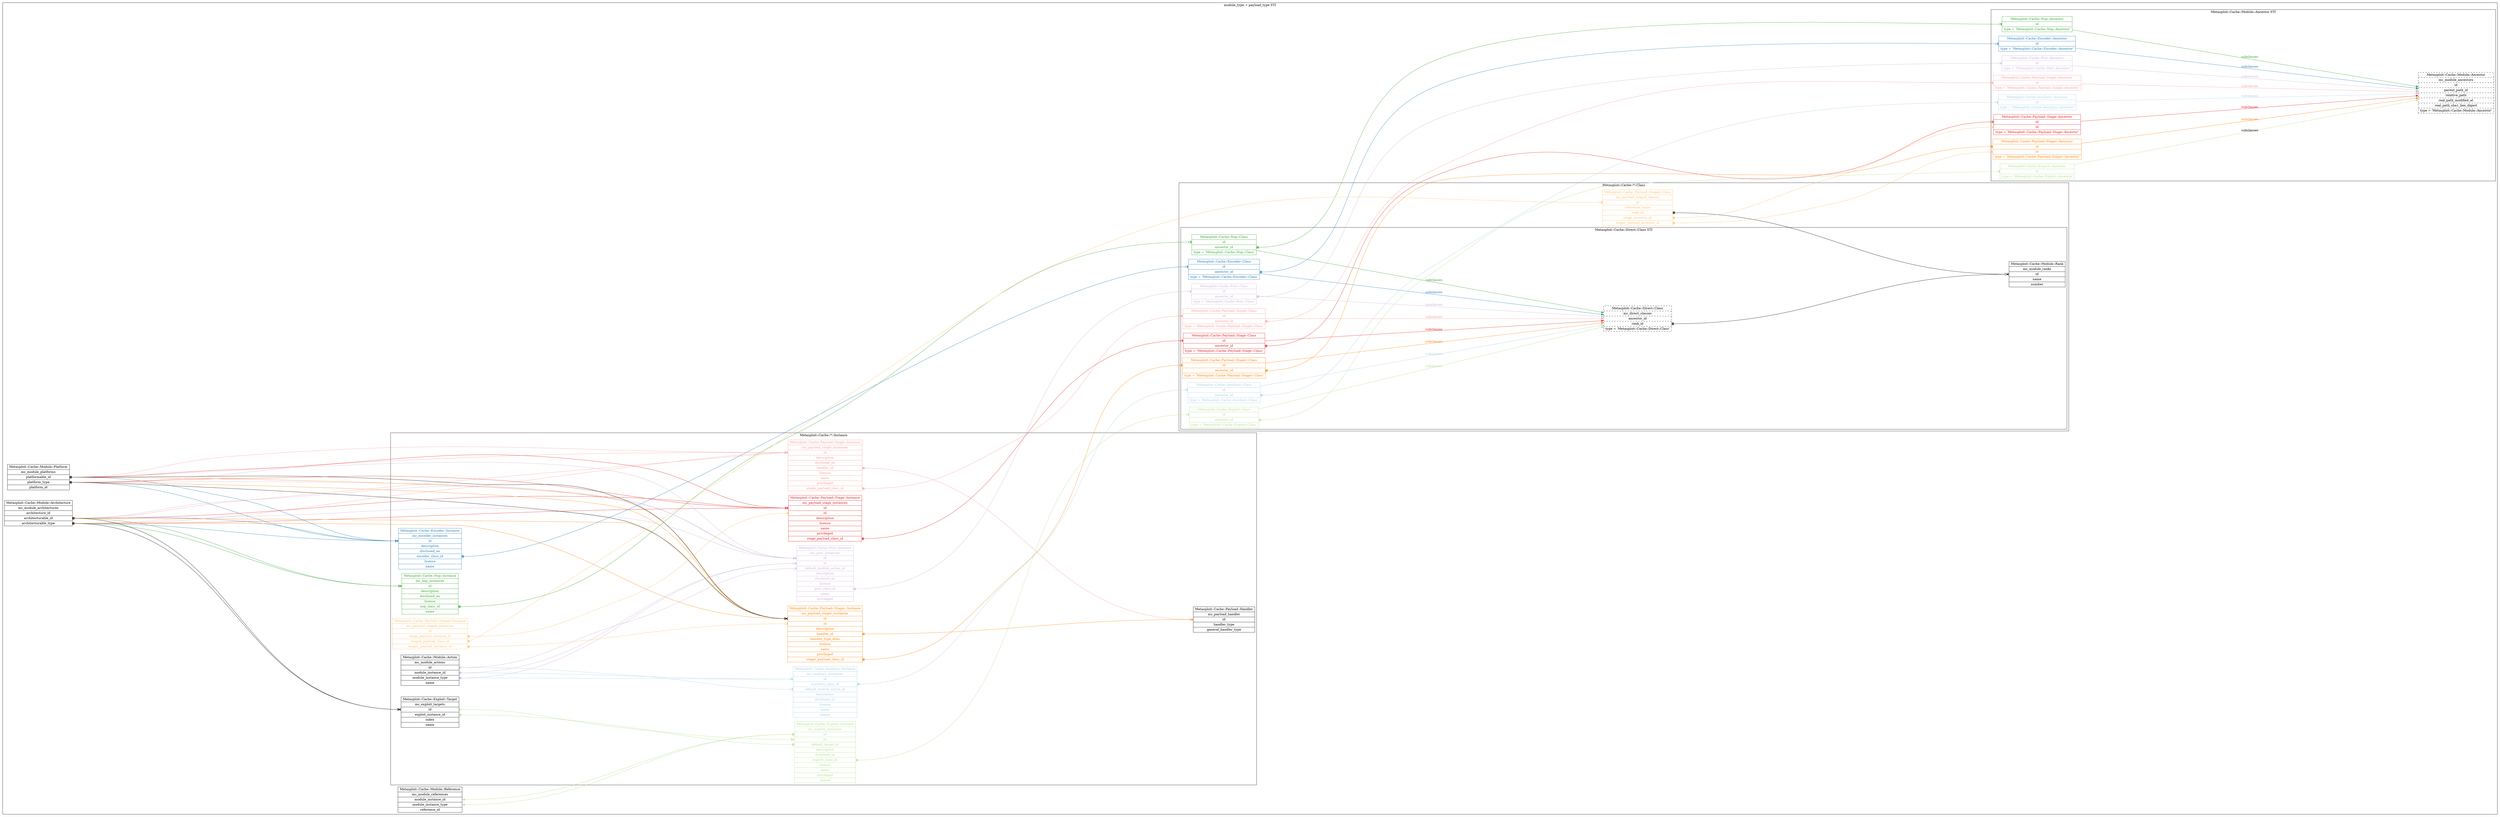 digraph "metasploit-cache" {
  graph [
    rankdir = "LR"
    ranksep = "20.0"
  ]
  node [
    shape = "record"
  ]

  subgraph cluster_type_sti {
    label = "module_type + payload_type STI"

    "Metasploit::Cache::Module::Rank" [
      label = "Metasploit::Cache::Module::Rank | mc_module_ranks | <id>id | name | number"
    ]

    "Metasploit::Cache::Module::Action" [
      label = "Metasploit::Cache::Module::Action | mc_module_actions | <id>id | <module_instance_id>module_instance_id | <module_instance_type>module_instance_type | name"
    ]

    "Metasploit::Cache::Module::Action":module_instance_id, "Metasploit::Cache::Module::Action":module_instance_type -> "Metasploit::Cache::Auxiliary::Instance":id [
      arrowhead = "crowodot"
      arrowtail = "teetee"
      color = "/paired9/1"
      dir = "both"
    ]

    "Metasploit::Cache::Module::Action":module_instance_id, "Metasploit::Cache::Module::Action":module_instance_type -> "Metasploit::Cache::Post::Instance":id_for_action [
      arrowhead = "crowodot"
      arrowtail = "teetee"
      color = "/paired9/9"
      dir = "both"
    ]

    "Metasploit::Cache::Module::Architecture" [
      label = "Metasploit::Cache::Module::Architecture | mc_module_architectures | <architecture_id>architecture_id | <architecturable_id>architecturable_id | <architecturable_type>architecturable_type"
    ]

    "Metasploit::Cache::Module::Architecture":architecturable_id, "Metasploit::Cache::Module::Architecture":architecturable_type -> "Metasploit::Cache::Encoder::Instance":id [
      arrowhead = "crowtee"
      arrowtail = "teetee"
      color = "/paired9/2"
      dir = "both"
    ]

    "Metasploit::Cache::Module::Architecture":architecturable_id, "Metasploit::Cache::Module::Architecture":architecturable_type -> "Metasploit::Cache::Nop::Instance":id [
      arrowhead = "crowtee"
      arrowtail = "teetee"
      color = "/paired9/4"
      dir = "both"
    ]

    "Metasploit::Cache::Module::Architecture":architecturable_id, "Metasploit::Cache::Module::Architecture":architecturable_type -> "Metasploit::Cache::Payload::Single::Instance":id [
      arrowhead = "crowtee"
      arrowtail = "teetee"
      color = "/paired9/5"
      dir = "both"
    ]

    "Metasploit::Cache::Module::Architecture":architecturable_id, "Metasploit::Cache::Module::Architecture":architecturable_type -> "Metasploit::Cache::Payload::Stage::Instance":id [
      arrowhead = "crowtee"
      arrowtail = "teetee"
      color = "/paired9/6"
      dir = "both"
    ]

    "Metasploit::Cache::Module::Architecture":architecturable_id, "Metasploit::Cache::Module::Architecture":architecturable_type -> "Metasploit::Cache::Payload::Stager::Instance":id [
      arrowhead = "crowtee"
      arrowtail = "teetee"
      color = "/paired9/8"
      dir = "both"
    ]

    "Metasploit::Cache::Module::Architecture":architecturable_id, "Metasploit::Cache::Module::Architecture":architecturable_type -> "Metasploit::Cache::Post::Instance":id [
      arrowhead = "crowtee"
      arrowtail = "teetee"
      color = "/paired9/9"
      dir = "both"
    ]

    "Metasploit::Cache::Module::Architecture":architecturable_id, "Metasploit::Cache::Module::Architecture":architecturable_type -> "Metasploit::Cache::Exploit::Target":id [
      arrowhead = "crowtee"
      arrowtail = "teetee"
      dir = "both"
    ]

    "Metasploit::Cache::Payload::Handler" [
      label = "Metasploit::Cache::Payload::Handler | mc_payload_handler | <id>id | handler_type | general_handler_type"
    ]

    "Metasploit::Cache::Module::Platform" [
      label = "Metasploit::Cache::Module::Platform | mc_module_platforms | <platformable_id>platformable_id | <platformable_type>platform_type | <platform_id>platform_id"
    ]

    "Metasploit::Cache::Module::Platform":platformable_id, "Metasploit::Cache::Module::Platform":platformable_type -> "Metasploit::Cache::Encoder::Instance":id [
      arrowhead = "crowtee"
      arrowtail = "teetee"
      color = "/paired9/2"
      dir = "both"
    ]

    "Metasploit::Cache::Module::Platform":platformable_id, "Metasploit::Cache::Module::Platform":platformable_type -> "Metasploit::Cache::Payload::Single::Instance":id [
      arrowhead = "crowtee"
      arrowtail = "teetee"
      color = "/paired9/5"
      dir = "both"
    ]

    "Metasploit::Cache::Module::Platform":platformable_id, "Metasploit::Cache::Module::Platform":platformable_type -> "Metasploit::Cache::Payload::Stage::Instance":id [
      arrowhead = "crowtee"
      arrowtail = "teetee"
      color = "/paired9/6"
      dir = "both"
    ]

    "Metasploit::Cache::Module::Platform":platformable_id, "Metasploit::Cache::Module::Platform":platformable_type -> "Metasploit::Cache::Payload::Stager::Instance":id [
      arrowhead = "crowtee"
      arrowtail = "teetee"
      color = "/paired9/8"
      dir = "both"
    ]

    "Metasploit::Cache::Module::Platform":platformable_id, "Metasploit::Cache::Module::Platform":platformable_type -> "Metasploit::Cache::Post::Instance":id [
      arrowhead = "crowtee"
      arrowtail = "teetee"
      color = "/paired9/9"
      dir = "both"
    ]

    "Metasploit::Cache::Module::Platform":platformable_id, "Metasploit::Cache::Module::Platform":platformable_type -> "Metasploit::Cache::Payload::Stager::Instance":id [
      arrowhead = "crowtee"
      arrowtail = "teetee"
      dir = "both"
    ]

    "Metasploit::Cache::Module::Reference" [
      label = "Metasploit::Cache::Module::Reference | mc_module_references | <module_instance_id>module_instance_id | <module_instance_type>module_instance_type | <module_reference_id>reference_id"
    ]
 
    "Metasploit::Cache::Module::Reference":module_instance_id, "Metasploit::Cache::Module::Reference":module_instance_type -> "Metasploit::Cache::Exploit::Instance":id_to_module_instance [
      arrowhead = "crowtee"
      arrowhead = "teetee"
      color = "/paired9/3"
      dir = "both"
    ]

    "Metasploit::Cache::Exploit::Target" [
      label = "Metasploit::Cache::Exploit::Target | mc_exploit_targets | <id>id | <exploit_instance_id>exploit_instance_id | index | name"
    ]

    "Metasploit::Cache::Exploit::Target":exploit_instance_id -> "Metasploit::Cache::Exploit::Instance":id_to_exploit_instance_id [
      arrowhead = "crowtee"
      arrowtail = "teetee"
      color = "/paired9/3"
      dir = "both"
    ]

    subgraph cluster_mc_module_ancestors {
      label = "Metasploit::Cache::Module::Ancestor STI"

      "Metasploit::Cache::Module::Ancestor" [
        label = "Metasploit::Cache::Module::Ancestor | mc_module_ancestors | id | <parent_path_id>parent_path_id | relative_path | real_path_modified_at | real_path_sha1_hex_digest | type = 'Metasploit::Cache::Module::Ancestor'"
        style = "dashed"
      ]

      "Metasploit::Cache::Auxiliary::Ancestor" [
        fontcolor = "/paired9/1"
        label = "Metasploit::Cache::Auxiliary::Ancestor | <id>id | type = 'Metasploit::Cache::Auxiliary::Ancestor'"
        color = "/paired9/1"
      ]

      "Metasploit::Cache::Auxiliary::Ancestor" -> "Metasploit::Cache::Module::Ancestor" [
        color = "/paired9/1"
        fontcolor = "/paired9/1"
        label = "subclasses"
      ]

      "Metasploit::Cache::Encoder::Ancestor" [
        color = "/paired9/2"
        fontcolor = "/paired9/2"
        label = "Metasploit::Cache::Encoder::Ancestor | <id>id | type = 'Metasploit::Cache::Encoder::Ancestor'"
      ]

      "Metasploit::Cache::Encoder::Ancestor" -> "Metasploit::Cache::Module::Ancestor" [
        color = "/paired9/2"
        fontcolor = "/paired9/2"
        label = "subclasses"
      ]

      "Metasploit::Cache::Exploit::Ancestor" [
        color = "/paired9/3"
        fontcolor = "/paired9/3"
        label = "Metasploit::Cache::Exploit::Ancestor | <id>id | type = 'Metasploit::Cache::Exploit::Ancestor"
      ]

      "Metasploit::Cache::Exploit::Ancestor" -> "Metasploit::Cache::Module::Ancestor" [
        color = "/paired9/3"
        fontcolot = "/paired9/3"
        label = "subclasses"
      ]

      "Metasploit::Cache::Nop::Ancestor" [
        color = "/paired9/4"
        fontcolor = "/paired9/4"
        label = "Metasploit::Cache::Nop::Ancestor | <id>id | type = 'Metasploit::Cache::Nop::Ancestor'"
      ]

      "Metasploit::Cache::Nop::Ancestor" -> "Metasploit::Cache::Module::Ancestor" [
        color = "/paired9/4"
        fontcolor = "/paired9/4"
        label = "subclasses"
      ]

      "Metasploit::Cache::Payload::Single::Ancestor" [
        color = "/paired9/5"
        fontcolor = "/paired9/5"
        label = "Metasploit::Cache::Payload::Single::Ancestor | <id>id | type = 'Metasploit::Cache::Payload::Single::Ancestor'"
      ]

      "Metasploit::Cache::Payload::Single::Ancestor" -> "Metasploit::Cache::Module::Ancestor" [
        color = "/paired9/5"
        fontcolor = "/paired9/5"
        label = "subclasses"
      ]
      
      "Metasploit::Cache::Payload::Stage::Ancestor" [
        color = "/paired9/6"
        fontcolor = "/paired9/6"
        label = "Metasploit::Cache::Payload::Stage::Ancestor | <id_to_ancestor_id>id | <id_to_stage_payload_ancestor_id>id | type = 'Metasploit::Cache::Payload::Stage::Ancestor'"
      ]

      "Metasploit::Cache::Payload::Stage::Ancestor" -> "Metasploit::Cache::Module::Ancestor" [
        color = "/paired9/6"
        fontcolor = "/paired9/6"
        label = "subclasses"
      ]
      
      "Metasploit::Cache::Payload::Stager::Ancestor" [
        color = "/paired9/8"
        fontcolor = "/paired9/8"
        label = "Metasploit::Cache::Payload::Stager::Ancestor | <id_to_ancestor_id>id | <id_to_stager_payload_ancestor_id>id | type = 'Metasploit::Cache::Payload::Stager::Ancestor'"
      ]

      "Metasploit::Cache::Payload::Stager::Ancestor" -> "Metasploit::Cache::Module::Ancestor" [
        color = "/paired9/8"
        fontcolor = "/paired9/8"
        label = "subclasses"
      ]
      
      "Metasploit::Cache::Post::Ancestor" [
        color = "/paired9/9"
        fontcolor = "/paired9/9"
        label = "Metasploit::Cache::Post::Ancestor | <id>id | type = 'Metasploit::Cache::Post::Ancestor'"
      ]

      "Metasploit::Cache::Post::Ancestor" -> "Metasploit::Cache::Module::Ancestor" [
        color = "/paired9/9"
        fontcolor = "/paired9/9"
        label = "subclasses"
      ]
    }

    subgraph cluster_metasploit_cache_class {
      label = "Metasploit::Cache::*::Class"

      subgraph cluster_metasploit_cache_direct_class {
        label = "Metasploit::Cache::Direct::Class STI"

        "Metasploit::Cache::Direct::Class" [
          label = "Metasploit::Cache::Direct::Class | mc_direct_classes | <ancestor_id>ancestor_id | <rank_id>rank_id | type = 'Metasploit::Cache::Direct::Class'"
          style = "dashed"
        ]

        "Metasploit::Cache::Direct::Class":rank_id -> "Metasploit::Cache::Module::Rank":id [
          arrowhead = "crowodot"
          arrowtail = "teetee"
          dir = "both"
        ]

        "Metasploit::Cache::Auxiliary::Class" [
          color = "/paired9/1"
          fontcolor = "/paired9/1"
          label = "Metasploit::Cache::Auxiliary::Class | <id>id | <ancestor_id>ancestor_id | type = 'Metasploit::Cache::Auxiliary::Class'"
        ]

        "Metasploit::Cache::Auxiliary::Class" -> "Metasploit::Cache::Direct::Class" [
          color = "/paired9/1"
          fontcolor = "/paired9/1"
          label = "subclasses"
        ]

        "Metasploit::Cache::Auxiliary::Class":ancestor_id -> "Metasploit::Cache::Auxiliary::Ancestor":id [
          arrowhead = "teeodot"
          arrowtail = "teetee"
          color = "/paired9/1"
          dir = "both"
        ]
        
        "Metasploit::Cache::Encoder::Class" [
          color = "/paired9/2"
          fontcolor = "/paired9/2"
          label = "Metasploit::Cache::Encoder::Class | <id>id | <ancestor_id>ancestor_id | type = 'Metasploit::Cache::Encoder::Class'"
        ]

        "Metasploit::Cache::Encoder::Class" -> "Metasploit::Cache::Direct::Class" [
          color = "/paired9/2"
          fontcolor = "/paired9/2"
          label = "subclasses"
        ]

        "Metasploit::Cache::Encoder::Class":ancestor_id -> "Metasploit::Cache::Encoder::Ancestor":id [
          arrowhead = "teeodot"
          arrowtail = "teetee"
          color = "/paired9/2"
          dir = "both"
        ]
                
        "Metasploit::Cache::Exploit::Class" [
          color = "/paired9/3"
          fontcolor = "/paired9/3"
          label = "Metasploit::Cache::Exploit::Class | <id>id | <ancestor_id>ancestor_id | type = 'Metasploit::Cache::Exploit::Class'"
        ]

        "Metasploit::Cache::Exploit::Class" -> "Metasploit::Cache::Direct::Class" [
          color = "/paired9/3"
          fontcolor = "/paired9/3"
          label = "subclasses"
        ]

        "Metasploit::Cache::Exploit::Class":ancestor_id -> "Metasploit::Cache::Exploit::Ancestor":id [
          arrowhead = "teeodot"
          arrowtail = "teetee"
          color = "/paired9/3"
          dir = "both"
        ]
        
        "Metasploit::Cache::Nop::Class" [
          color = "/paired9/4"
          fontcolor = "/paired9/4"
          label = "Metasploit::Cache::Nop::Class | <id>id | <ancestor_id>ancestor_id | type = 'Metasploit::Cache::Nop::Class'"
        ]

        "Metasploit::Cache::Nop::Class" -> "Metasploit::Cache::Direct::Class" [
          color = "/paired9/4"
          fontcolor = "/paired9/4"
          label = "subclasses"
        ]

        "Metasploit::Cache::Nop::Class":ancestor_id -> "Metasploit::Cache::Nop::Ancestor":id [
          arrowhead = "teeodot"
          arrowtail = "teetee"
          color = "/paired9/4"
          dir = "both"
        ]
        
        "Metasploit::Cache::Payload::Single::Class" [
          color = "/paired9/5"
          fontcolor = "/paired9/5"
          label = "Metasploit::Cache::Payload::Single::Class | <id>id | <ancestor_id>ancestor_id | type = 'Metasploit::Cache::Payload::Single::Class'"
        ]

        "Metasploit::Cache::Payload::Single::Class" -> "Metasploit::Cache::Direct::Class" [
          color = "/paired9/5"
          fontcolor = "/paired9/5"
          label = "subclasses"
        ]

        "Metasploit::Cache::Payload::Single::Class":ancestor_id -> "Metasploit::Cache::Payload::Single::Ancestor":id [
          arrowhead = "teeodot"
          arrowtail = "teetee"
          color = "/paired9/5"
          dir = "both"
        ]
        
        "Metasploit::Cache::Payload::Stage::Class" [
          color = "/paired9/6"
          fontcolor = "/paired9/6"
          label = "Metasploit::Cache::Payload::Stage::Class | <id>id | <ancestor_id>ancestor_id | type = 'Metasploit::Cache::Payload::Stage::Class'"
        ]

        "Metasploit::Cache::Payload::Stage::Class" -> "Metasploit::Cache::Direct::Class" [
          color = "/paired9/6"
          fontcolor = "/paired9/6"
          label = "subclasses"
        ]

        "Metasploit::Cache::Payload::Stage::Class":ancestor_id -> "Metasploit::Cache::Payload::Stage::Ancestor":id_to_ancestor_id [
          arrowhead = "teeodot"
          arrowtail = "teetee"
          color = "/paired9/6"
          dir = "both"
        ]
        
                
        "Metasploit::Cache::Payload::Stager::Class" [
          color = "/paired9/8"
          fontcolor = "/paired9/8"
          label = "Metasploit::Cache::Payload::Stager::Class | <id>id | <ancestor_id>ancestor_id | type = 'Metasploit::Cache::Payload::Stager::Class'"
        ]

        "Metasploit::Cache::Payload::Stager::Class" -> "Metasploit::Cache::Direct::Class" [
          color = "/paired9/8"
          fontcolor = "/paired9/8"
          label = "subclasses"
        ]

        "Metasploit::Cache::Payload::Stager::Class":ancestor_id -> "Metasploit::Cache::Payload::Stager::Ancestor":id_to_ancestor_id [
          arrowhead = "teeodot"
          arrowtail = "teetee"
          color = "/paired9/8"
          dir = "both"
        ]
        
        "Metasploit::Cache::Post::Class" [
          color = "/paired9/9"
          fontcolor = "/paired9/9"
          label = "Metasploit::Cache::Post::Class | <id>id | <ancestor_id>ancestor_id | type = 'Metasploit::Cache::Post::Class'"
        ]

        "Metasploit::Cache::Post::Class" -> "Metasploit::Cache::Direct::Class" [
          color = "/paired9/9"
          fontcolor = "/paired9/9"
          label = "subclasses"
        ]

        "Metasploit::Cache::Post::Class":ancestor_id -> "Metasploit::Cache::Post::Ancestor":id [
          arrowhead = "teeodot"
          arrowtail = "teetee"
          color = "/paired9/9"
          dir = "both"
        ]
      }

      "Metasploit::Cache::Payload::Staged::Class" [
        color = "/paired9/7"
        fontcolor = "/paired9/7"
        label = "Metasploit::Cache::Payload::Staged::Class | mc_payload_staged_classes | <id>id | reference_name | <rank_id>rank_id | <stage_payload_ancestor_id>stage_ancestor_id | <stager_payload_ancestor_id>stager_payload_ancestor_id"
      ]
      
      "Metasploit::Cache::Payload::Staged::Class":stage_payload_ancestor_id -> "Metasploit::Cache::Payload::Stage::Ancestor":id_to_stage_payload_ancestor_id [
        arrowhead = "crowodot"
        arrowtail = "teetee"
        color = "/paired9/7"
        dir = "both"
      ]

      "Metasploit::Cache::Payload::Staged::Class":stager_payload_ancestor_id -> "Metasploit::Cache::Payload::Stager::Ancestor":id_to_stager_payload_ancestor_id [
          arrowhead = "crowodot"
          arrowtail = "teetee"
          color = "/paired9/7"
          dir = "both"
      ]

      "Metasploit::Cache::Payload::Staged::Class":rank_id -> "Metasploit::Cache::Module::Rank":id [
          arrowhead = "crowodot"
          arrowtail = "teetee"
          dir = "both"
      ]
    }

    subgraph cluster_metasploit_cache_instance {
      label = "Metasploit::Cache::*::Instance"

      "Metasploit::Cache::Auxiliary::Instance" [
        color = "/paired9/1"
        fontcolor = "/paired9/1"
        label = "Metasploit::Cache::Auxiliary::Instance | mc_auxiliary_instances | <id>id | <auxiliary_class_id>auxiliary_class_id | <default_module_action_id>default_module_action_id | description | disclosed_on | license | name | stance"
      ]

      "Metasploit::Cache::Auxiliary::Instance":auxiliary_class_id -> "Metasploit::Cache::Auxiliary::Class":id [
        arrowhead = "teeodot"
        arrowtail = "teetee"
        color = "/paired9/1"
        dir = "both"
      ]

      "Metasploit::Cache::Auxiliary::Instance":default_module_action_id -> "Metasploit::Cache::Module::Action":id [
        arrowhead = "teeodot"
        arrowtail = "teeodot"
        color = "/paired9/1"
        dir = "both"
      ]

      "Metasploit::Cache::Encoder::Instance" [
        color = "/paired9/2"
        fontcolor = "/paired9/2"
        label = "Metasploit::Cache::Encoder::Instance | mc_encoder_instances | <id>id | description | disclosed_on | <encoder_class_id>encoder_class_id | license | name"
      ]

      "Metasploit::Cache::Encoder::Instance":encoder_class_id -> "Metasploit::Cache::Encoder::Class":id [
        arrowhead = "teeodot"
        arrowtail = "teetee"
        color = "/paired9/2"
        dir = "both"
      ]

      "Metasploit::Cache::Exploit::Instance" [
        color = "/paired9/3"
        fontcolor = "/paired9/3"
        label = "Metasploit::Cache::Exploit::Instance | mc_exploit_instances | <id_to_module_instance>id | <id_to_exploit_instance_id>id | <default_target_id>default_target_id | description | disclosed_on | <exploit_class_id>exploit_class_id | license | name | privileged | stance"
      ]

      "Metasploit::Cache::Exploit::Instance":default_target_id -> "Metasploit::Cache::Exploit::Target":id [
        arrowhead = "teeodot"
        arrowtail = "teetee"
        color = "/paired9/3"
        dir = "both"
      ]
      
      "Metasploit::Cache::Exploit::Instance":exploit_class_id -> "Metasploit::Cache::Exploit::Class":id [
        arrowhead = "teeodot"
        arrowtail = "teetee"
        color = "/paired9/3"
        dir = "both"
      ]

      "Metasploit::Cache::Nop::Instance" [
        color = "/paired9/4"
        fontcolor = "/paired9/4"
        label = "Metasploit::Cache::Nop::Instance | mc_nop_instances | <id>id | description | disclosed_on | license | <nop_class_id>nop_class_id | name"
      ]

      "Metasploit::Cache::Nop::Instance":nop_class_id -> "Metasploit::Cache::Nop::Class":id [
        arrowhead = "teeodot"
        arrowtail = "teetee"
        color = "/paired9/4"
        dir = "both"
      ]

      "Metasploit::Cache::Payload::Single::Instance" [
        color = "/paired9/5"
        fontcolor = "/paired9/5"
        label = "Metasploit::Cache::Payload::Single::Instance | mc_payload_single_instances | <id>id | description | disclosed_on | <handler_id>handler_id | license | name | privileged | <single_payload_class_id>single_payload_class_id"
      ]

      "Metasploit::Cache::Payload::Single::Instance":handler_id -> "Metasploit::Cache::Payload::Handler":id [
        arrowhead = "crowodot"
        arrowtail = "teetee"
        color = "/paired9/5"
        dir = "both"
      ]

      "Metasploit::Cache::Payload::Single::Instance":single_payload_class_id -> "Metasploit::Cache::Payload::Single::Class":id [
        arrowhead = "teeodot"
        arrowtail = "teetee"
        color = "/paired9/5"
        dir = "both"
      ]

      "Metasploit::Cache::Payload::Stage::Instance" [
        color = "/paired9/6"
        fontcolor = "/paired9/6"
        label = "Metasploit::Cache::Payload::Stage::Instance | mc_payload_stage_instances | <id>id | <id_for_stage_payload_instance_id>id | description | license | name | privileged | <stage_payload_class_id>stage_payload_class_id"
      ]

      "Metasploit::Cache::Payload::Stage::Instance":stage_payload_class_id -> "Metasploit::Cache::Payload::Stage::Class":id [
        arrowhead = "teeodot"
        arrowtail = "teetee"
        color = "/paired9/6"
        dir = "both"
      ]

      "Metasploit::Cache::Payload::Staged::Instance" [
        color = "/paired9/7"
        fontcolor = "/paired9/7"
        label = "Metasploit::Cache::Payload::Staged::Instance | mc_payload_staged_instances | <id>id | <stage_payload_instance_id>stage_payload_instance_id | <staged_payload_class_id>staged_payload_class_id | <stager_payload_instance_id>stager_payload_instance_id"
      ]

      "Metasploit::Cache::Payload::Staged::Instance":stage_payload_instance_id -> "Metasploit::Cache::Payload::Stage::Instance":id_for_stage_payload_instance_id [
        arrowhead = "teeodot"
        arrowtail = "teetee"
        color = "/paired9/7"
        dir = "both"
      ]

      "Metasploit::Cache::Payload::Staged::Instance":staged_payload_class_id -> "Metasploit::Cache::Payload::Staged::Class":id [
        arrowhead = "teeodot"
        arrowtail = "teetee"
        color = "/paired9/7"
        dir = "both"
      ]

      "Metasploit::Cache::Payload::Staged::Instance":stager_payload_instance_id -> "Metasploit::Cache::Payload::Stager::Instance":id_for_stager_payload_instance_id [
        arrowhead = "teeodot"
        arrowtail = "teetee"
        color = "/paired9/7"
        dir = "both"
      ]

      "Metasploit::Cache::Payload::Stager::Instance" [
        color = "/paired9/8"
        fontcolor = "/paired9/8"
        label = "Metasploit::Cache::Payload::Stager::Instance | mc_payload_stager_instances | <id>id | <id_for_stager_payload_instance_id>id | description | <handler_id>handler_id | handler_type_alias | license | name | privileged | <stager_payload_class_id>stager_payload_class_id"
      ]

      "Metasploit::Cache::Payload::Stager::Instance":handler_id -> "Metasploit::Cache::Payload::Handler":id [
        arrowhead = "crowodot"
        arrowtail = "teetee"
        color = "/paired9/8"
        dir = "both"
      ]

      "Metasploit::Cache::Payload::Stager::Instance":stager_payload_class_id -> "Metasploit::Cache::Payload::Stager::Class":id [
        arrowhead = "teeodot"
        arrowtail = "teetee"
        color = "/paired9/8"
        dir = "both"
      ]

      "Metasploit::Cache::Post::Instance" [
        color = "/paired9/9"
        fontcolor = "/paired9/9"
        label = "Metasploit::Cache::Post::Instance | mc_post_instances | <id>id | <id_for_action>id | <default_module_action_id>default_module_action_id | description | disclosed_on | license | <post_class_id>post_class_id | name | privileged"
      ]

      "Metasploit::Cache::Post::Instance":default_module_action_id -> "Metasploit::Cache::Module::Action":id [
        arrowhead = "teeodot"
        arrowtail = "teeodot"
        color = "/paired9/9"
        dir = "both"
      ]

      "Metasploit::Cache::Post::Instance":post_class_id -> "Metasploit::Cache::Post::Class":id [
        arrowhead = "teeodot"
        arrowtail = "teetee"
        color = "/paired9/9"
        dir = "both"
      ]
    }
  }
}